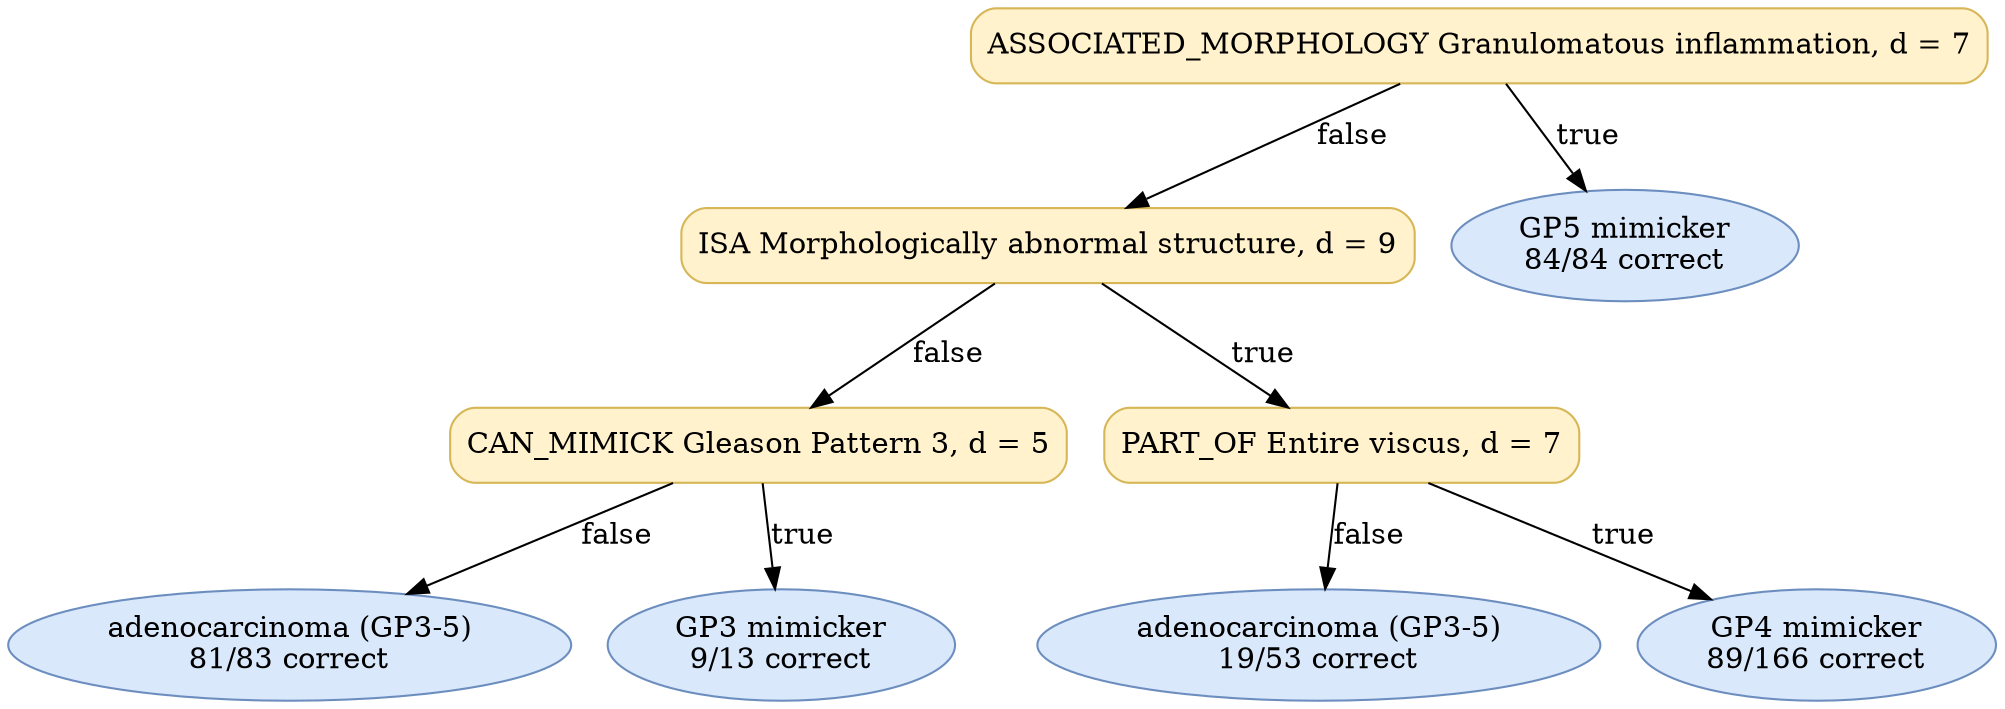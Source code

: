digraph "DT" {
fontname="Times-Roman";
label="";
node [fontname="Times-Roman"];
Node1 [color="#D6B656", fillcolor="#FFF2CC", label="ASSOCIATED_MORPHOLOGY Granulomatous inflammation, d = 7", shape="box", style="rounded,filled"];
Node2 [color="#D6B656", fillcolor="#FFF2CC", label="ISA Morphologically abnormal structure, d = 9", shape="box", style="rounded,filled"];
Node3 [color="#D6B656", fillcolor="#FFF2CC", label="CAN_MIMICK Gleason Pattern 3, d = 5", shape="box", style="rounded,filled"];
Node4 [color="#6C8EBF", fillcolor="#DAE8FC", label=<adenocarcinoma (GP3-5)<br/>81/83 correct>, shape="ellipse", style="rounded,filled"];
Node5 [color="#6C8EBF", fillcolor="#DAE8FC", label=<GP3 mimicker<br/>9/13 correct>, shape="ellipse", style="rounded,filled"];
Node6 [color="#D6B656", fillcolor="#FFF2CC", label="PART_OF Entire viscus, d = 7", shape="box", style="rounded,filled"];
Node7 [color="#6C8EBF", fillcolor="#DAE8FC", label=<adenocarcinoma (GP3-5)<br/>19/53 correct>, shape="ellipse", style="rounded,filled"];
Node8 [color="#6C8EBF", fillcolor="#DAE8FC", label=<GP4 mimicker<br/>89/166 correct>, shape="ellipse", style="rounded,filled"];
Node9 [color="#6C8EBF", fillcolor="#DAE8FC", label=<GP5 mimicker<br/>84/84 correct>, shape="ellipse", style="rounded,filled"];
Node1 -> Node2  [key=0, label="false"];
Node1 -> Node9  [key=0, label="true"];
Node2 -> Node3  [key=0, label="false"];
Node2 -> Node6  [key=0, label="true"];
Node3 -> Node4  [key=0, label="false"];
Node3 -> Node5  [key=0, label="true"];
Node6 -> Node7  [key=0, label="false"];
Node6 -> Node8  [key=0, label="true"];
}
